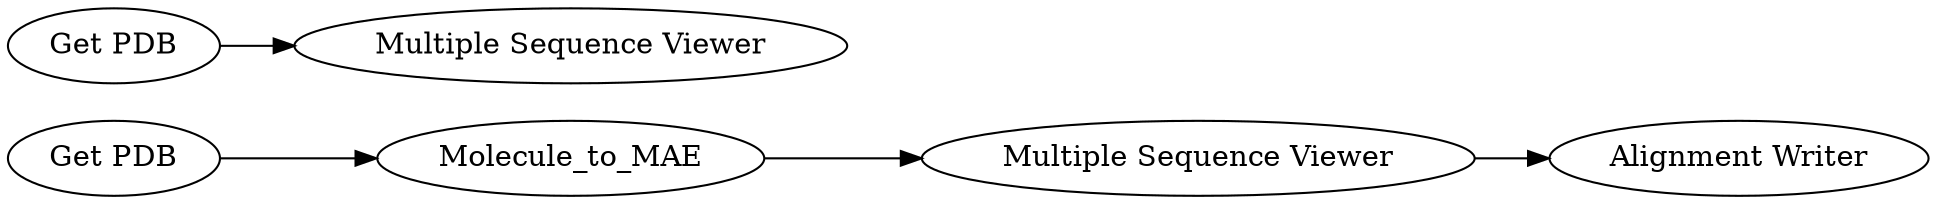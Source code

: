 digraph {
	8378 [label="Get PDB"]
	8379 [label="Multiple Sequence Viewer"]
	8380 [label=Molecule_to_MAE]
	8381 [label="Alignment Writer"]
	8382 [label="Multiple Sequence Viewer"]
	8384 [label="Get PDB"]
	8378 -> 8380
	8379 -> 8381
	8380 -> 8379
	8384 -> 8382
	rankdir=LR
}
